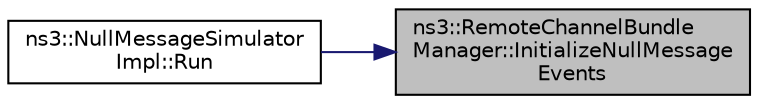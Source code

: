 digraph "ns3::RemoteChannelBundleManager::InitializeNullMessageEvents"
{
 // LATEX_PDF_SIZE
  edge [fontname="Helvetica",fontsize="10",labelfontname="Helvetica",labelfontsize="10"];
  node [fontname="Helvetica",fontsize="10",shape=record];
  rankdir="RL";
  Node1 [label="ns3::RemoteChannelBundle\lManager::InitializeNullMessage\lEvents",height=0.2,width=0.4,color="black", fillcolor="grey75", style="filled", fontcolor="black",tooltip="Setup initial Null Message events for every RemoteChannelBundle."];
  Node1 -> Node2 [dir="back",color="midnightblue",fontsize="10",style="solid",fontname="Helvetica"];
  Node2 [label="ns3::NullMessageSimulator\lImpl::Run",height=0.2,width=0.4,color="black", fillcolor="white", style="filled",URL="$classns3_1_1_null_message_simulator_impl.html#ab6919d906d7706a688b4452127860b77",tooltip="Run the simulation."];
}
